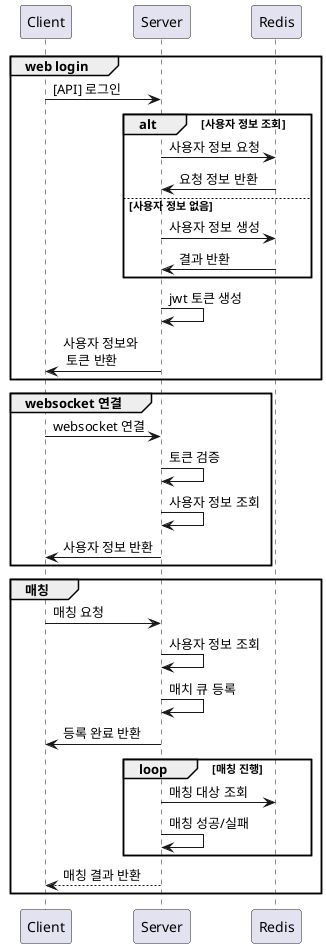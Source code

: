 @startuml app features
group web login
Client -> Server : [API] 로그인

alt 사용자 정보 조회
Server -> Redis  : 사용자 정보 요청
Redis  -> Server : 요청 정보 반환
else 사용자 정보 없음
Server -> Redis  : 사용자 정보 생성
Redis  -> Server : 결과 반환
end

Server -> Server : jwt 토큰 생성
Server -> Client : 사용자 정보와\n 토큰 반환
end

group websocket 연결
Client -> Server : websocket 연결
Server -> Server : 토큰 검증
Server -> Server : 사용자 정보 조회
Server -> Client : 사용자 정보 반환
end

group 매칭
Client -> Server : 매칭 요청
Server -> Server : 사용자 정보 조회
Server -> Server : 매치 큐 등록
Server -> Client : 등록 완료 반환

loop 매칭 진행
Server -> Redis  : 매칭 대상 조회
Server -> Server : 매칭 성공/실패
end

Server --> Client : 매칭 결과 반환
end

@enduml
